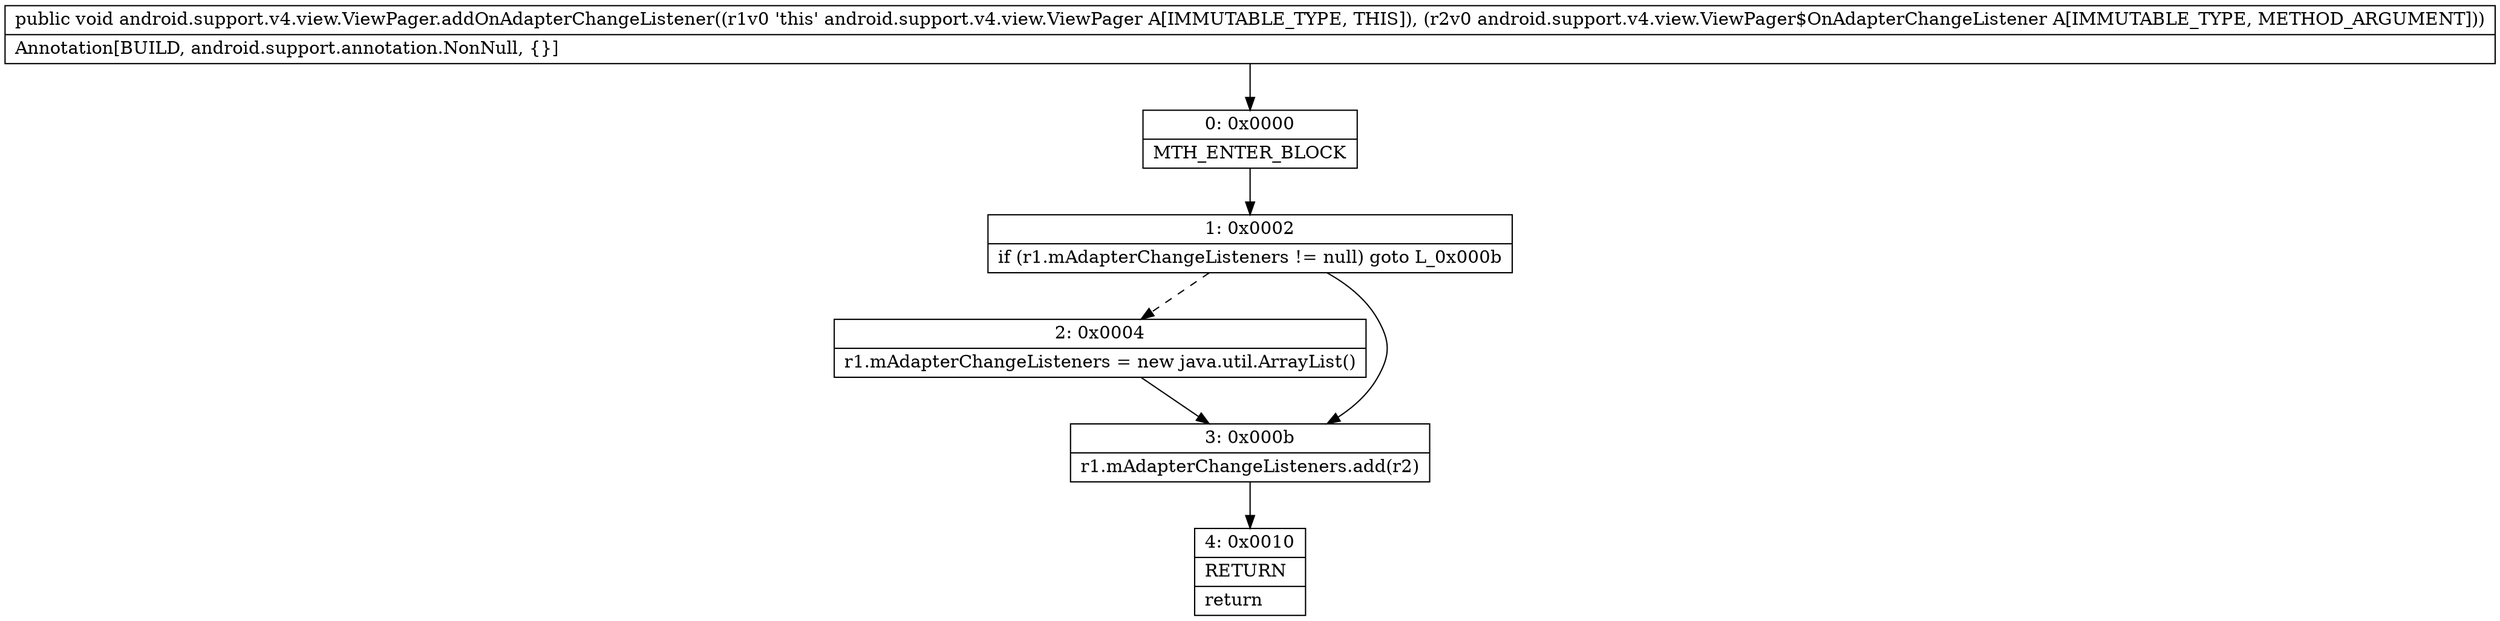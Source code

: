 digraph "CFG forandroid.support.v4.view.ViewPager.addOnAdapterChangeListener(Landroid\/support\/v4\/view\/ViewPager$OnAdapterChangeListener;)V" {
Node_0 [shape=record,label="{0\:\ 0x0000|MTH_ENTER_BLOCK\l}"];
Node_1 [shape=record,label="{1\:\ 0x0002|if (r1.mAdapterChangeListeners != null) goto L_0x000b\l}"];
Node_2 [shape=record,label="{2\:\ 0x0004|r1.mAdapterChangeListeners = new java.util.ArrayList()\l}"];
Node_3 [shape=record,label="{3\:\ 0x000b|r1.mAdapterChangeListeners.add(r2)\l}"];
Node_4 [shape=record,label="{4\:\ 0x0010|RETURN\l|return\l}"];
MethodNode[shape=record,label="{public void android.support.v4.view.ViewPager.addOnAdapterChangeListener((r1v0 'this' android.support.v4.view.ViewPager A[IMMUTABLE_TYPE, THIS]), (r2v0 android.support.v4.view.ViewPager$OnAdapterChangeListener A[IMMUTABLE_TYPE, METHOD_ARGUMENT]))  | Annotation[BUILD, android.support.annotation.NonNull, \{\}]\l}"];
MethodNode -> Node_0;
Node_0 -> Node_1;
Node_1 -> Node_2[style=dashed];
Node_1 -> Node_3;
Node_2 -> Node_3;
Node_3 -> Node_4;
}

